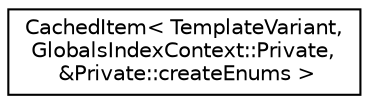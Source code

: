 digraph "Graphical Class Hierarchy"
{
 // LATEX_PDF_SIZE
  edge [fontname="Helvetica",fontsize="10",labelfontname="Helvetica",labelfontsize="10"];
  node [fontname="Helvetica",fontsize="10",shape=record];
  rankdir="LR";
  Node0 [label="CachedItem\< TemplateVariant,\l GlobalsIndexContext::Private,\l &Private::createEnums \>",height=0.2,width=0.4,color="black", fillcolor="white", style="filled",URL="$classCachedItem.html",tooltip=" "];
}
